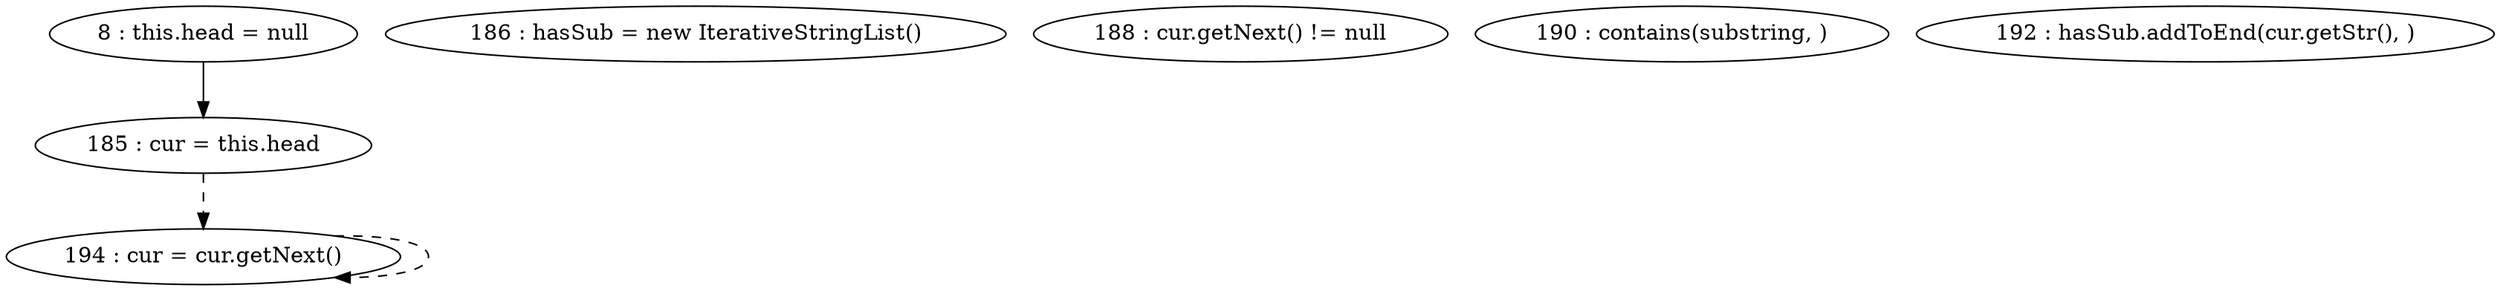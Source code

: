 digraph G {
"8 : this.head = null"
"8 : this.head = null" -> "185 : cur = this.head"
"185 : cur = this.head"
"185 : cur = this.head" -> "194 : cur = cur.getNext()" [style=dashed]
"186 : hasSub = new IterativeStringList()"
"188 : cur.getNext() != null"
"190 : contains(substring, )"
"192 : hasSub.addToEnd(cur.getStr(), )"
"194 : cur = cur.getNext()"
"194 : cur = cur.getNext()" -> "194 : cur = cur.getNext()" [style=dashed]
"188 : cur.getNext() != null"
}